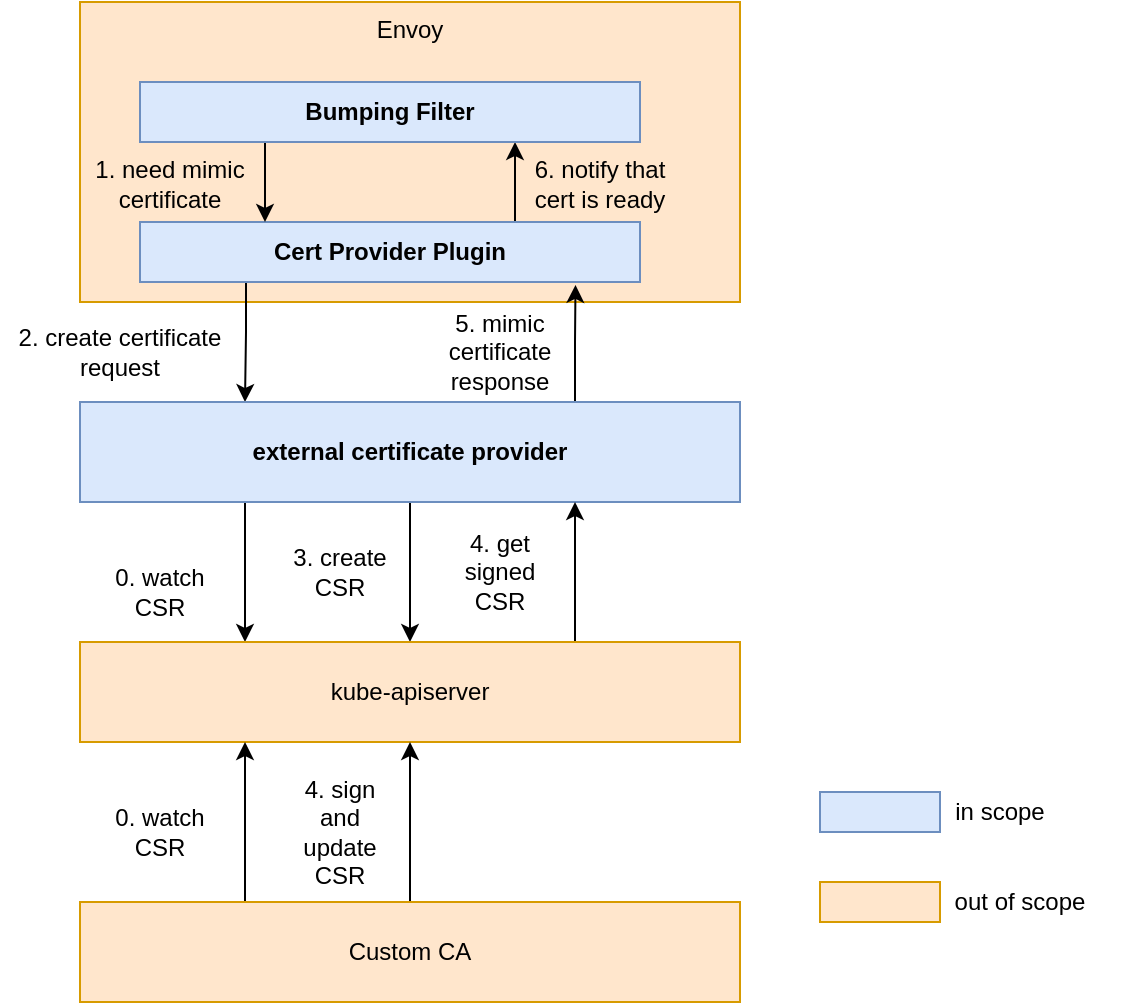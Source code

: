 <mxfile version="21.3.2" type="github">
  <diagram name="Page-1" id="2-th8NFAfKKQ3UShaUIx">
    <mxGraphModel dx="1567" dy="880" grid="1" gridSize="10" guides="1" tooltips="1" connect="1" arrows="1" fold="1" page="1" pageScale="1" pageWidth="850" pageHeight="1100" math="0" shadow="0">
      <root>
        <mxCell id="0" />
        <mxCell id="1" parent="0" />
        <mxCell id="4z6rsxoPnjdn_IXY632t-1" value="Envoy" style="rounded=0;whiteSpace=wrap;html=1;verticalAlign=top;fillColor=#ffe6cc;strokeColor=#d79b00;" parent="1" vertex="1">
          <mxGeometry x="320" y="160" width="330" height="150" as="geometry" />
        </mxCell>
        <mxCell id="4z6rsxoPnjdn_IXY632t-6" style="edgeStyle=orthogonalEdgeStyle;rounded=0;orthogonalLoop=1;jettySize=auto;html=1;exitX=0.25;exitY=1;exitDx=0;exitDy=0;entryX=0.25;entryY=0;entryDx=0;entryDy=0;" parent="1" source="4z6rsxoPnjdn_IXY632t-2" target="4z6rsxoPnjdn_IXY632t-3" edge="1">
          <mxGeometry relative="1" as="geometry">
            <Array as="points">
              <mxPoint x="403" y="300" />
              <mxPoint x="403" y="325" />
            </Array>
          </mxGeometry>
        </mxCell>
        <mxCell id="4z6rsxoPnjdn_IXY632t-26" style="edgeStyle=orthogonalEdgeStyle;rounded=0;orthogonalLoop=1;jettySize=auto;html=1;exitX=0.75;exitY=0;exitDx=0;exitDy=0;entryX=0.75;entryY=1;entryDx=0;entryDy=0;" parent="1" source="4z6rsxoPnjdn_IXY632t-2" target="4z6rsxoPnjdn_IXY632t-4" edge="1">
          <mxGeometry relative="1" as="geometry" />
        </mxCell>
        <mxCell id="4z6rsxoPnjdn_IXY632t-2" value="&lt;b&gt;Cert Provider Plugin&lt;/b&gt;" style="rounded=0;whiteSpace=wrap;html=1;fillColor=#dae8fc;strokeColor=#6c8ebf;strokeWidth=1;" parent="1" vertex="1">
          <mxGeometry x="350" y="270" width="250" height="30" as="geometry" />
        </mxCell>
        <mxCell id="4z6rsxoPnjdn_IXY632t-13" style="edgeStyle=orthogonalEdgeStyle;rounded=0;orthogonalLoop=1;jettySize=auto;html=1;exitX=0.25;exitY=1;exitDx=0;exitDy=0;entryX=0.25;entryY=0;entryDx=0;entryDy=0;" parent="1" source="4z6rsxoPnjdn_IXY632t-3" target="4z6rsxoPnjdn_IXY632t-7" edge="1">
          <mxGeometry relative="1" as="geometry" />
        </mxCell>
        <mxCell id="4z6rsxoPnjdn_IXY632t-18" style="edgeStyle=orthogonalEdgeStyle;rounded=0;orthogonalLoop=1;jettySize=auto;html=1;exitX=0.5;exitY=1;exitDx=0;exitDy=0;entryX=0.5;entryY=0;entryDx=0;entryDy=0;" parent="1" source="4z6rsxoPnjdn_IXY632t-3" target="4z6rsxoPnjdn_IXY632t-7" edge="1">
          <mxGeometry relative="1" as="geometry" />
        </mxCell>
        <mxCell id="4z6rsxoPnjdn_IXY632t-24" style="edgeStyle=orthogonalEdgeStyle;rounded=0;orthogonalLoop=1;jettySize=auto;html=1;exitX=0.75;exitY=0;exitDx=0;exitDy=0;entryX=0.871;entryY=1.048;entryDx=0;entryDy=0;entryPerimeter=0;" parent="1" source="4z6rsxoPnjdn_IXY632t-3" target="4z6rsxoPnjdn_IXY632t-2" edge="1">
          <mxGeometry relative="1" as="geometry" />
        </mxCell>
        <mxCell id="4z6rsxoPnjdn_IXY632t-3" value="&lt;b&gt;external certificate provider&lt;/b&gt;" style="rounded=0;whiteSpace=wrap;html=1;fillColor=#dae8fc;strokeColor=#6c8ebf;" parent="1" vertex="1">
          <mxGeometry x="320" y="360" width="330" height="50" as="geometry" />
        </mxCell>
        <mxCell id="4z6rsxoPnjdn_IXY632t-5" style="edgeStyle=orthogonalEdgeStyle;rounded=0;orthogonalLoop=1;jettySize=auto;html=1;exitX=0.25;exitY=1;exitDx=0;exitDy=0;entryX=0.25;entryY=0;entryDx=0;entryDy=0;" parent="1" source="4z6rsxoPnjdn_IXY632t-4" target="4z6rsxoPnjdn_IXY632t-2" edge="1">
          <mxGeometry relative="1" as="geometry" />
        </mxCell>
        <mxCell id="4z6rsxoPnjdn_IXY632t-4" value="&lt;b&gt;Bumping Filter&lt;/b&gt;" style="rounded=0;whiteSpace=wrap;html=1;fillColor=#dae8fc;strokeColor=#6c8ebf;" parent="1" vertex="1">
          <mxGeometry x="350" y="200" width="250" height="30" as="geometry" />
        </mxCell>
        <mxCell id="4z6rsxoPnjdn_IXY632t-22" style="edgeStyle=orthogonalEdgeStyle;rounded=0;orthogonalLoop=1;jettySize=auto;html=1;exitX=0.75;exitY=0;exitDx=0;exitDy=0;entryX=0.75;entryY=1;entryDx=0;entryDy=0;" parent="1" source="4z6rsxoPnjdn_IXY632t-7" target="4z6rsxoPnjdn_IXY632t-3" edge="1">
          <mxGeometry relative="1" as="geometry" />
        </mxCell>
        <mxCell id="4z6rsxoPnjdn_IXY632t-7" value="kube-apiserver" style="rounded=0;whiteSpace=wrap;html=1;fillColor=#ffe6cc;strokeColor=#d79b00;" parent="1" vertex="1">
          <mxGeometry x="320" y="480" width="330" height="50" as="geometry" />
        </mxCell>
        <mxCell id="4z6rsxoPnjdn_IXY632t-17" style="edgeStyle=orthogonalEdgeStyle;rounded=0;orthogonalLoop=1;jettySize=auto;html=1;exitX=0.25;exitY=0;exitDx=0;exitDy=0;entryX=0.25;entryY=1;entryDx=0;entryDy=0;" parent="1" source="4z6rsxoPnjdn_IXY632t-8" target="4z6rsxoPnjdn_IXY632t-7" edge="1">
          <mxGeometry relative="1" as="geometry" />
        </mxCell>
        <mxCell id="4z6rsxoPnjdn_IXY632t-20" style="edgeStyle=orthogonalEdgeStyle;rounded=0;orthogonalLoop=1;jettySize=auto;html=1;exitX=0.5;exitY=0;exitDx=0;exitDy=0;entryX=0.5;entryY=1;entryDx=0;entryDy=0;" parent="1" source="4z6rsxoPnjdn_IXY632t-8" target="4z6rsxoPnjdn_IXY632t-7" edge="1">
          <mxGeometry relative="1" as="geometry" />
        </mxCell>
        <mxCell id="4z6rsxoPnjdn_IXY632t-8" value="Custom CA" style="rounded=0;whiteSpace=wrap;html=1;fillColor=#ffe6cc;strokeColor=#d79b00;" parent="1" vertex="1">
          <mxGeometry x="320" y="610" width="330" height="50" as="geometry" />
        </mxCell>
        <mxCell id="4z6rsxoPnjdn_IXY632t-11" value="2. create certificate request" style="text;html=1;strokeColor=none;fillColor=none;align=center;verticalAlign=middle;whiteSpace=wrap;rounded=0;" parent="1" vertex="1">
          <mxGeometry x="280" y="320" width="120" height="30" as="geometry" />
        </mxCell>
        <mxCell id="4z6rsxoPnjdn_IXY632t-12" value="1. need mimic certificate" style="text;html=1;strokeColor=none;fillColor=none;align=center;verticalAlign=middle;whiteSpace=wrap;rounded=0;" parent="1" vertex="1">
          <mxGeometry x="320" y="236" width="90" height="30" as="geometry" />
        </mxCell>
        <mxCell id="4z6rsxoPnjdn_IXY632t-14" value="0. watch CSR" style="text;html=1;strokeColor=none;fillColor=none;align=center;verticalAlign=middle;whiteSpace=wrap;rounded=0;" parent="1" vertex="1">
          <mxGeometry x="330" y="440" width="60" height="30" as="geometry" />
        </mxCell>
        <mxCell id="4z6rsxoPnjdn_IXY632t-15" value="0. watch CSR" style="text;html=1;strokeColor=none;fillColor=none;align=center;verticalAlign=middle;whiteSpace=wrap;rounded=0;" parent="1" vertex="1">
          <mxGeometry x="330" y="560" width="60" height="30" as="geometry" />
        </mxCell>
        <mxCell id="4z6rsxoPnjdn_IXY632t-19" value="3. create CSR" style="text;html=1;strokeColor=none;fillColor=none;align=center;verticalAlign=middle;whiteSpace=wrap;rounded=0;" parent="1" vertex="1">
          <mxGeometry x="420" y="430" width="60" height="30" as="geometry" />
        </mxCell>
        <mxCell id="4z6rsxoPnjdn_IXY632t-21" value="4. sign and update CSR" style="text;html=1;strokeColor=none;fillColor=none;align=center;verticalAlign=middle;whiteSpace=wrap;rounded=0;" parent="1" vertex="1">
          <mxGeometry x="420" y="560" width="60" height="30" as="geometry" />
        </mxCell>
        <mxCell id="4z6rsxoPnjdn_IXY632t-23" value="4. get signed CSR" style="text;html=1;strokeColor=none;fillColor=none;align=center;verticalAlign=middle;whiteSpace=wrap;rounded=0;" parent="1" vertex="1">
          <mxGeometry x="500" y="430" width="60" height="30" as="geometry" />
        </mxCell>
        <mxCell id="4z6rsxoPnjdn_IXY632t-25" value="5. mimic certificate response" style="text;html=1;strokeColor=none;fillColor=none;align=center;verticalAlign=middle;whiteSpace=wrap;rounded=0;" parent="1" vertex="1">
          <mxGeometry x="500" y="320" width="60" height="30" as="geometry" />
        </mxCell>
        <mxCell id="4z6rsxoPnjdn_IXY632t-27" value="6. notify that cert is ready" style="text;html=1;strokeColor=none;fillColor=none;align=center;verticalAlign=middle;whiteSpace=wrap;rounded=0;" parent="1" vertex="1">
          <mxGeometry x="540" y="236" width="80" height="30" as="geometry" />
        </mxCell>
        <mxCell id="KxEyQFHZ5XDHqNpWpNJH-1" value="" style="rounded=0;whiteSpace=wrap;html=1;fillColor=#dae8fc;strokeColor=#6c8ebf;strokeWidth=1;" vertex="1" parent="1">
          <mxGeometry x="690" y="555" width="60" height="20" as="geometry" />
        </mxCell>
        <mxCell id="KxEyQFHZ5XDHqNpWpNJH-2" value="in scope" style="text;html=1;strokeColor=none;fillColor=none;align=center;verticalAlign=middle;whiteSpace=wrap;rounded=0;" vertex="1" parent="1">
          <mxGeometry x="730" y="550" width="100" height="30" as="geometry" />
        </mxCell>
        <mxCell id="KxEyQFHZ5XDHqNpWpNJH-3" value="" style="rounded=0;whiteSpace=wrap;html=1;strokeColor=#d79b00;fillColor=#ffe6cc;" vertex="1" parent="1">
          <mxGeometry x="690" y="600" width="60" height="20" as="geometry" />
        </mxCell>
        <mxCell id="KxEyQFHZ5XDHqNpWpNJH-4" value="out of scope" style="text;html=1;strokeColor=none;fillColor=none;align=center;verticalAlign=middle;whiteSpace=wrap;rounded=0;" vertex="1" parent="1">
          <mxGeometry x="730" y="595" width="120" height="30" as="geometry" />
        </mxCell>
      </root>
    </mxGraphModel>
  </diagram>
</mxfile>
